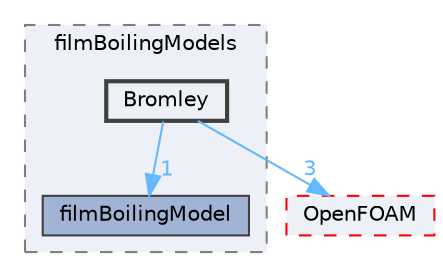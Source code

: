 digraph "src/phaseSystemModels/reactingEuler/multiphaseSystem/derivedFvPatchFields/wallBoilingSubModels/filmBoilingModels/Bromley"
{
 // LATEX_PDF_SIZE
  bgcolor="transparent";
  edge [fontname=Helvetica,fontsize=10,labelfontname=Helvetica,labelfontsize=10];
  node [fontname=Helvetica,fontsize=10,shape=box,height=0.2,width=0.4];
  compound=true
  subgraph clusterdir_99ff651ed3e50150cac180a74d00c475 {
    graph [ bgcolor="#edf0f7", pencolor="grey50", label="filmBoilingModels", fontname=Helvetica,fontsize=10 style="filled,dashed", URL="dir_99ff651ed3e50150cac180a74d00c475.html",tooltip=""]
  dir_301e20745a87173de10862d3ebf95d91 [label="filmBoilingModel", fillcolor="#a2b4d6", color="grey25", style="filled", URL="dir_301e20745a87173de10862d3ebf95d91.html",tooltip=""];
  dir_24fd04d61a179b9e19c1277549f62e93 [label="Bromley", fillcolor="#edf0f7", color="grey25", style="filled,bold", URL="dir_24fd04d61a179b9e19c1277549f62e93.html",tooltip=""];
  }
  dir_c5473ff19b20e6ec4dfe5c310b3778a8 [label="OpenFOAM", fillcolor="#edf0f7", color="red", style="filled,dashed", URL="dir_c5473ff19b20e6ec4dfe5c310b3778a8.html",tooltip=""];
  dir_24fd04d61a179b9e19c1277549f62e93->dir_301e20745a87173de10862d3ebf95d91 [headlabel="1", labeldistance=1.5 headhref="dir_000349_001359.html" href="dir_000349_001359.html" color="steelblue1" fontcolor="steelblue1"];
  dir_24fd04d61a179b9e19c1277549f62e93->dir_c5473ff19b20e6ec4dfe5c310b3778a8 [headlabel="3", labeldistance=1.5 headhref="dir_000349_002695.html" href="dir_000349_002695.html" color="steelblue1" fontcolor="steelblue1"];
}

